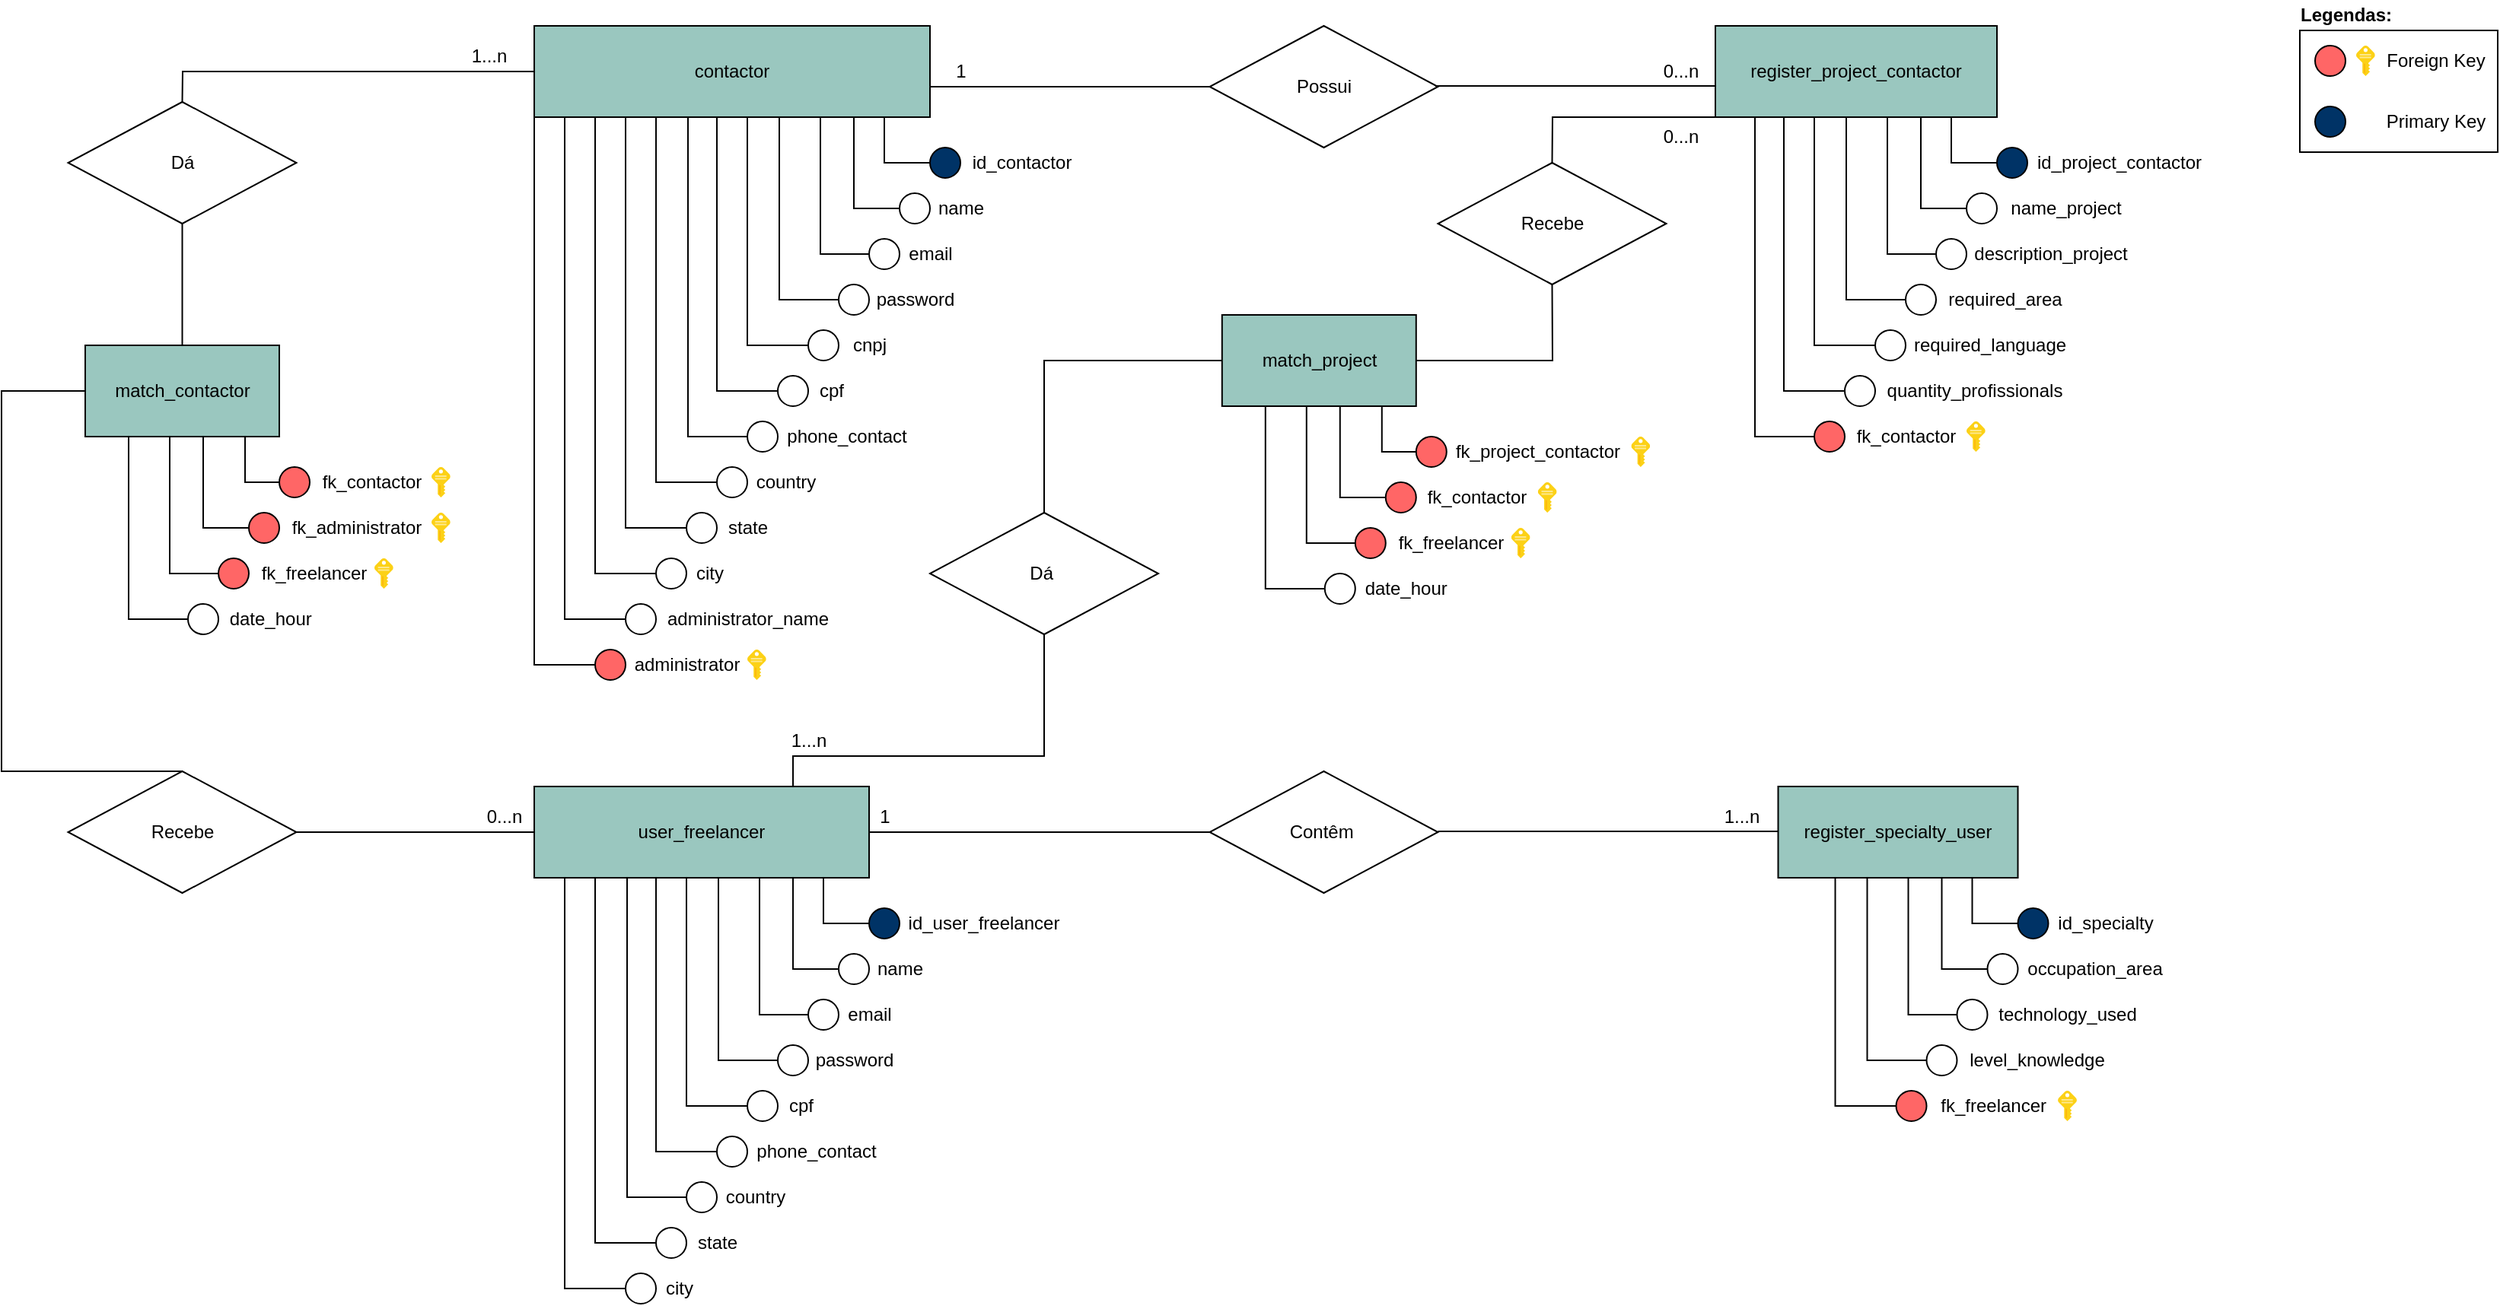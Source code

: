 <mxfile version="17.1.2" type="device"><diagram id="AC9-hGRciJ4Uz1YuvJmy" name="Page-1"><mxGraphModel dx="2249" dy="786" grid="1" gridSize="10" guides="1" tooltips="1" connect="1" arrows="1" fold="1" page="1" pageScale="1" pageWidth="827" pageHeight="1169" math="0" shadow="0"><root><mxCell id="0"/><mxCell id="1" parent="0"/><mxCell id="BqZyvcSAoVXkT7p6j3Tq-6" value="&lt;font style=&quot;vertical-align: inherit&quot;&gt;&lt;font style=&quot;vertical-align: inherit&quot;&gt;contactor&lt;/font&gt;&lt;/font&gt;" style="rounded=0;whiteSpace=wrap;html=1;fillColor=#9AC7BF;" parent="1" vertex="1"><mxGeometry x="-20" y="40" width="260" height="60" as="geometry"/></mxCell><mxCell id="BqZyvcSAoVXkT7p6j3Tq-7" value="" style="ellipse;whiteSpace=wrap;html=1;aspect=fixed;fillColor=#003366;" parent="1" vertex="1"><mxGeometry x="240" y="120" width="20" height="20" as="geometry"/></mxCell><mxCell id="BqZyvcSAoVXkT7p6j3Tq-8" value="" style="endArrow=none;html=1;rounded=0;entryX=0;entryY=0.5;entryDx=0;entryDy=0;" parent="1" target="BqZyvcSAoVXkT7p6j3Tq-7" edge="1"><mxGeometry width="50" height="50" relative="1" as="geometry"><mxPoint x="210" y="100" as="sourcePoint"/><mxPoint x="260" y="280" as="targetPoint"/><Array as="points"><mxPoint x="210" y="130"/></Array></mxGeometry></mxCell><mxCell id="BqZyvcSAoVXkT7p6j3Tq-9" value="" style="ellipse;whiteSpace=wrap;html=1;aspect=fixed;fillColor=#FFFFFF;" parent="1" vertex="1"><mxGeometry x="220" y="150" width="20" height="20" as="geometry"/></mxCell><mxCell id="BqZyvcSAoVXkT7p6j3Tq-10" value="" style="ellipse;whiteSpace=wrap;html=1;aspect=fixed;fillColor=#FFFFFF;" parent="1" vertex="1"><mxGeometry x="160" y="240" width="20" height="20" as="geometry"/></mxCell><mxCell id="BqZyvcSAoVXkT7p6j3Tq-11" value="" style="ellipse;whiteSpace=wrap;html=1;aspect=fixed;fillColor=#FFFFFF;" parent="1" vertex="1"><mxGeometry x="140" y="270" width="20" height="20" as="geometry"/></mxCell><mxCell id="BqZyvcSAoVXkT7p6j3Tq-12" value="" style="ellipse;whiteSpace=wrap;html=1;aspect=fixed;fillColor=#FFFFFF;" parent="1" vertex="1"><mxGeometry x="180" y="210" width="20" height="20" as="geometry"/></mxCell><mxCell id="BqZyvcSAoVXkT7p6j3Tq-13" value="" style="ellipse;whiteSpace=wrap;html=1;aspect=fixed;fillColor=#FFFFFF;" parent="1" vertex="1"><mxGeometry x="200" y="180" width="20" height="20" as="geometry"/></mxCell><mxCell id="BqZyvcSAoVXkT7p6j3Tq-14" value="id_contactor" style="text;html=1;resizable=0;autosize=1;align=center;verticalAlign=middle;points=[];fillColor=none;strokeColor=none;rounded=0;" parent="1" vertex="1"><mxGeometry x="260" y="120" width="80" height="20" as="geometry"/></mxCell><mxCell id="BqZyvcSAoVXkT7p6j3Tq-15" value="name" style="text;html=1;resizable=0;autosize=1;align=center;verticalAlign=middle;points=[];fillColor=none;strokeColor=none;rounded=0;" parent="1" vertex="1"><mxGeometry x="235" y="150" width="50" height="20" as="geometry"/></mxCell><mxCell id="BqZyvcSAoVXkT7p6j3Tq-16" value="email" style="text;html=1;resizable=0;autosize=1;align=center;verticalAlign=middle;points=[];fillColor=none;strokeColor=none;rounded=0;" parent="1" vertex="1"><mxGeometry x="220" y="180" width="40" height="20" as="geometry"/></mxCell><mxCell id="BqZyvcSAoVXkT7p6j3Tq-17" value="password" style="text;html=1;resizable=0;autosize=1;align=center;verticalAlign=middle;points=[];fillColor=none;strokeColor=none;rounded=0;" parent="1" vertex="1"><mxGeometry x="195" y="210" width="70" height="20" as="geometry"/></mxCell><mxCell id="BqZyvcSAoVXkT7p6j3Tq-18" value="cnpj" style="text;html=1;resizable=0;autosize=1;align=center;verticalAlign=middle;points=[];fillColor=none;strokeColor=none;rounded=0;" parent="1" vertex="1"><mxGeometry x="180" y="240" width="40" height="20" as="geometry"/></mxCell><mxCell id="BqZyvcSAoVXkT7p6j3Tq-19" value="cpf" style="text;html=1;resizable=0;autosize=1;align=center;verticalAlign=middle;points=[];fillColor=none;strokeColor=none;rounded=0;" parent="1" vertex="1"><mxGeometry x="160" y="270" width="30" height="20" as="geometry"/></mxCell><mxCell id="BqZyvcSAoVXkT7p6j3Tq-20" value="" style="ellipse;whiteSpace=wrap;html=1;aspect=fixed;fillColor=#FFFFFF;" parent="1" vertex="1"><mxGeometry x="100" y="330" width="20" height="20" as="geometry"/></mxCell><mxCell id="BqZyvcSAoVXkT7p6j3Tq-21" value="" style="ellipse;whiteSpace=wrap;html=1;aspect=fixed;fillColor=#FFFFFF;" parent="1" vertex="1"><mxGeometry x="120" y="300" width="20" height="20" as="geometry"/></mxCell><mxCell id="BqZyvcSAoVXkT7p6j3Tq-22" value="phone_contact" style="text;html=1;resizable=0;autosize=1;align=center;verticalAlign=middle;points=[];fillColor=none;strokeColor=none;rounded=0;" parent="1" vertex="1"><mxGeometry x="140" y="300" width="90" height="20" as="geometry"/></mxCell><mxCell id="BqZyvcSAoVXkT7p6j3Tq-23" value="country" style="text;html=1;resizable=0;autosize=1;align=center;verticalAlign=middle;points=[];fillColor=none;strokeColor=none;rounded=0;" parent="1" vertex="1"><mxGeometry x="120" y="330" width="50" height="20" as="geometry"/></mxCell><mxCell id="BqZyvcSAoVXkT7p6j3Tq-24" value="" style="endArrow=none;html=1;rounded=0;exitX=0;exitY=0.5;exitDx=0;exitDy=0;" parent="1" source="BqZyvcSAoVXkT7p6j3Tq-9" edge="1"><mxGeometry width="50" height="50" relative="1" as="geometry"><mxPoint x="150" y="160" as="sourcePoint"/><mxPoint x="190" y="100" as="targetPoint"/><Array as="points"><mxPoint x="190" y="160"/></Array></mxGeometry></mxCell><mxCell id="BqZyvcSAoVXkT7p6j3Tq-25" value="" style="endArrow=none;html=1;rounded=0;exitX=0;exitY=0.5;exitDx=0;exitDy=0;" parent="1" source="BqZyvcSAoVXkT7p6j3Tq-13" edge="1"><mxGeometry width="50" height="50" relative="1" as="geometry"><mxPoint x="110" y="220" as="sourcePoint"/><mxPoint x="168" y="100" as="targetPoint"/><Array as="points"><mxPoint x="168" y="190"/></Array></mxGeometry></mxCell><mxCell id="BqZyvcSAoVXkT7p6j3Tq-26" value="" style="endArrow=none;html=1;rounded=0;exitX=0;exitY=0.5;exitDx=0;exitDy=0;" parent="1" source="BqZyvcSAoVXkT7p6j3Tq-12" edge="1"><mxGeometry width="50" height="50" relative="1" as="geometry"><mxPoint x="70" y="200" as="sourcePoint"/><mxPoint x="141" y="100" as="targetPoint"/><Array as="points"><mxPoint x="141" y="220"/></Array></mxGeometry></mxCell><mxCell id="BqZyvcSAoVXkT7p6j3Tq-27" value="" style="endArrow=none;html=1;rounded=0;exitX=0;exitY=0.5;exitDx=0;exitDy=0;" parent="1" source="BqZyvcSAoVXkT7p6j3Tq-10" edge="1"><mxGeometry width="50" height="50" relative="1" as="geometry"><mxPoint x="70" y="250" as="sourcePoint"/><mxPoint x="120" y="100" as="targetPoint"/><Array as="points"><mxPoint x="120" y="250"/></Array></mxGeometry></mxCell><mxCell id="BqZyvcSAoVXkT7p6j3Tq-28" value="" style="endArrow=none;html=1;rounded=0;exitX=0;exitY=0.5;exitDx=0;exitDy=0;" parent="1" source="BqZyvcSAoVXkT7p6j3Tq-11" edge="1"><mxGeometry width="50" height="50" relative="1" as="geometry"><mxPoint x="10" y="240" as="sourcePoint"/><mxPoint x="100" y="100" as="targetPoint"/><Array as="points"><mxPoint x="100" y="280"/></Array></mxGeometry></mxCell><mxCell id="BqZyvcSAoVXkT7p6j3Tq-29" value="" style="endArrow=none;html=1;rounded=0;exitX=0;exitY=0.5;exitDx=0;exitDy=0;" parent="1" source="BqZyvcSAoVXkT7p6j3Tq-21" edge="1"><mxGeometry width="50" height="50" relative="1" as="geometry"><mxPoint x="10" y="280" as="sourcePoint"/><mxPoint x="81" y="100" as="targetPoint"/><Array as="points"><mxPoint x="81" y="310"/></Array></mxGeometry></mxCell><mxCell id="BqZyvcSAoVXkT7p6j3Tq-30" value="" style="endArrow=none;html=1;rounded=0;exitX=0;exitY=0.5;exitDx=0;exitDy=0;" parent="1" source="BqZyvcSAoVXkT7p6j3Tq-20" edge="1"><mxGeometry width="50" height="50" relative="1" as="geometry"><mxPoint x="30" y="360" as="sourcePoint"/><mxPoint x="60" y="100" as="targetPoint"/><Array as="points"><mxPoint x="60" y="340"/></Array></mxGeometry></mxCell><mxCell id="BqZyvcSAoVXkT7p6j3Tq-31" value="" style="shape=image;html=1;verticalAlign=top;verticalLabelPosition=bottom;labelBackgroundColor=#ffffff;imageAspect=0;aspect=fixed;image=https://cdn2.iconfinder.com/data/icons/flat-icons-19/128/Light_bulb.png;fillColor=#003366;" parent="1" vertex="1"><mxGeometry x="335" y="120" width="20" height="20" as="geometry"/></mxCell><mxCell id="BqZyvcSAoVXkT7p6j3Tq-33" value="" style="endArrow=none;html=1;rounded=0;exitX=0;exitY=0.5;exitDx=0;exitDy=0;" parent="1" source="BqZyvcSAoVXkT7p6j3Tq-34" edge="1"><mxGeometry width="50" height="50" relative="1" as="geometry"><mxPoint x="70" y="360" as="sourcePoint"/><mxPoint x="40" y="100" as="targetPoint"/><Array as="points"><mxPoint x="40" y="370"/></Array></mxGeometry></mxCell><mxCell id="BqZyvcSAoVXkT7p6j3Tq-34" value="" style="ellipse;whiteSpace=wrap;html=1;aspect=fixed;fillColor=#FFFFFF;" parent="1" vertex="1"><mxGeometry x="80" y="360" width="20" height="20" as="geometry"/></mxCell><mxCell id="BqZyvcSAoVXkT7p6j3Tq-35" value="state" style="text;html=1;resizable=0;autosize=1;align=center;verticalAlign=middle;points=[];fillColor=none;strokeColor=none;rounded=0;" parent="1" vertex="1"><mxGeometry x="100" y="360" width="40" height="20" as="geometry"/></mxCell><mxCell id="BqZyvcSAoVXkT7p6j3Tq-36" value="" style="ellipse;whiteSpace=wrap;html=1;aspect=fixed;fillColor=#FFFFFF;" parent="1" vertex="1"><mxGeometry x="60" y="390" width="20" height="20" as="geometry"/></mxCell><mxCell id="BqZyvcSAoVXkT7p6j3Tq-37" value="" style="endArrow=none;html=1;rounded=0;exitX=0;exitY=0.5;exitDx=0;exitDy=0;" parent="1" source="BqZyvcSAoVXkT7p6j3Tq-36" edge="1"><mxGeometry width="50" height="50" relative="1" as="geometry"><mxPoint x="60" y="370" as="sourcePoint"/><mxPoint x="20" y="100" as="targetPoint"/><Array as="points"><mxPoint x="20" y="400"/></Array></mxGeometry></mxCell><mxCell id="BqZyvcSAoVXkT7p6j3Tq-38" value="city" style="text;html=1;resizable=0;autosize=1;align=center;verticalAlign=middle;points=[];fillColor=none;strokeColor=none;rounded=0;" parent="1" vertex="1"><mxGeometry x="80" y="390" width="30" height="20" as="geometry"/></mxCell><mxCell id="BqZyvcSAoVXkT7p6j3Tq-39" value="user_freelancer" style="rounded=0;whiteSpace=wrap;html=1;fillColor=#9AC7BF;" parent="1" vertex="1"><mxGeometry x="-20" y="540" width="220" height="60" as="geometry"/></mxCell><mxCell id="BqZyvcSAoVXkT7p6j3Tq-40" value="" style="ellipse;whiteSpace=wrap;html=1;aspect=fixed;fillColor=#003366;" parent="1" vertex="1"><mxGeometry x="200" y="620" width="20" height="20" as="geometry"/></mxCell><mxCell id="BqZyvcSAoVXkT7p6j3Tq-41" value="" style="endArrow=none;html=1;rounded=0;entryX=0;entryY=0.5;entryDx=0;entryDy=0;" parent="1" target="BqZyvcSAoVXkT7p6j3Tq-40" edge="1"><mxGeometry width="50" height="50" relative="1" as="geometry"><mxPoint x="170" y="600" as="sourcePoint"/><mxPoint x="220" y="780" as="targetPoint"/><Array as="points"><mxPoint x="170" y="630"/></Array></mxGeometry></mxCell><mxCell id="BqZyvcSAoVXkT7p6j3Tq-42" value="" style="ellipse;whiteSpace=wrap;html=1;aspect=fixed;fillColor=#FFFFFF;" parent="1" vertex="1"><mxGeometry x="180" y="650" width="20" height="20" as="geometry"/></mxCell><mxCell id="BqZyvcSAoVXkT7p6j3Tq-43" value="" style="ellipse;whiteSpace=wrap;html=1;aspect=fixed;fillColor=#FFFFFF;" parent="1" vertex="1"><mxGeometry x="120" y="740" width="20" height="20" as="geometry"/></mxCell><mxCell id="BqZyvcSAoVXkT7p6j3Tq-44" value="" style="ellipse;whiteSpace=wrap;html=1;aspect=fixed;fillColor=#FFFFFF;" parent="1" vertex="1"><mxGeometry x="100" y="770" width="20" height="20" as="geometry"/></mxCell><mxCell id="BqZyvcSAoVXkT7p6j3Tq-45" value="" style="ellipse;whiteSpace=wrap;html=1;aspect=fixed;fillColor=#FFFFFF;" parent="1" vertex="1"><mxGeometry x="140" y="710" width="20" height="20" as="geometry"/></mxCell><mxCell id="BqZyvcSAoVXkT7p6j3Tq-46" value="" style="ellipse;whiteSpace=wrap;html=1;aspect=fixed;fillColor=#FFFFFF;" parent="1" vertex="1"><mxGeometry x="160" y="680" width="20" height="20" as="geometry"/></mxCell><mxCell id="BqZyvcSAoVXkT7p6j3Tq-47" value="id_user_freelancer" style="text;html=1;resizable=0;autosize=1;align=center;verticalAlign=middle;points=[];fillColor=none;strokeColor=none;rounded=0;" parent="1" vertex="1"><mxGeometry x="220" y="620" width="110" height="20" as="geometry"/></mxCell><mxCell id="BqZyvcSAoVXkT7p6j3Tq-48" value="name" style="text;html=1;resizable=0;autosize=1;align=center;verticalAlign=middle;points=[];fillColor=none;strokeColor=none;rounded=0;" parent="1" vertex="1"><mxGeometry x="195" y="650" width="50" height="20" as="geometry"/></mxCell><mxCell id="BqZyvcSAoVXkT7p6j3Tq-49" value="email" style="text;html=1;resizable=0;autosize=1;align=center;verticalAlign=middle;points=[];fillColor=none;strokeColor=none;rounded=0;" parent="1" vertex="1"><mxGeometry x="180" y="680" width="40" height="20" as="geometry"/></mxCell><mxCell id="BqZyvcSAoVXkT7p6j3Tq-50" value="password" style="text;html=1;resizable=0;autosize=1;align=center;verticalAlign=middle;points=[];fillColor=none;strokeColor=none;rounded=0;" parent="1" vertex="1"><mxGeometry x="155" y="710" width="70" height="20" as="geometry"/></mxCell><mxCell id="BqZyvcSAoVXkT7p6j3Tq-51" value="cpf" style="text;html=1;resizable=0;autosize=1;align=center;verticalAlign=middle;points=[];fillColor=none;strokeColor=none;rounded=0;" parent="1" vertex="1"><mxGeometry x="140" y="740" width="30" height="20" as="geometry"/></mxCell><mxCell id="BqZyvcSAoVXkT7p6j3Tq-52" value="phone_contact" style="text;html=1;resizable=0;autosize=1;align=center;verticalAlign=middle;points=[];fillColor=none;strokeColor=none;rounded=0;" parent="1" vertex="1"><mxGeometry x="120" y="770" width="90" height="20" as="geometry"/></mxCell><mxCell id="BqZyvcSAoVXkT7p6j3Tq-53" value="" style="ellipse;whiteSpace=wrap;html=1;aspect=fixed;fillColor=#FFFFFF;" parent="1" vertex="1"><mxGeometry x="60" y="830" width="20" height="20" as="geometry"/></mxCell><mxCell id="BqZyvcSAoVXkT7p6j3Tq-54" value="" style="ellipse;whiteSpace=wrap;html=1;aspect=fixed;fillColor=#FFFFFF;" parent="1" vertex="1"><mxGeometry x="80" y="800" width="20" height="20" as="geometry"/></mxCell><mxCell id="BqZyvcSAoVXkT7p6j3Tq-56" value="country" style="text;html=1;resizable=0;autosize=1;align=center;verticalAlign=middle;points=[];fillColor=none;strokeColor=none;rounded=0;" parent="1" vertex="1"><mxGeometry x="100" y="800" width="50" height="20" as="geometry"/></mxCell><mxCell id="BqZyvcSAoVXkT7p6j3Tq-57" value="" style="endArrow=none;html=1;rounded=0;exitX=0;exitY=0.5;exitDx=0;exitDy=0;" parent="1" source="BqZyvcSAoVXkT7p6j3Tq-42" edge="1"><mxGeometry width="50" height="50" relative="1" as="geometry"><mxPoint x="110" y="660" as="sourcePoint"/><mxPoint x="150" y="600" as="targetPoint"/><Array as="points"><mxPoint x="150" y="660"/></Array></mxGeometry></mxCell><mxCell id="BqZyvcSAoVXkT7p6j3Tq-58" value="" style="endArrow=none;html=1;rounded=0;exitX=0;exitY=0.5;exitDx=0;exitDy=0;" parent="1" source="BqZyvcSAoVXkT7p6j3Tq-46" edge="1"><mxGeometry width="50" height="50" relative="1" as="geometry"><mxPoint x="70" y="720" as="sourcePoint"/><mxPoint x="128" y="600" as="targetPoint"/><Array as="points"><mxPoint x="128" y="690"/></Array></mxGeometry></mxCell><mxCell id="BqZyvcSAoVXkT7p6j3Tq-59" value="" style="endArrow=none;html=1;rounded=0;exitX=0;exitY=0.5;exitDx=0;exitDy=0;" parent="1" source="BqZyvcSAoVXkT7p6j3Tq-45" edge="1"><mxGeometry width="50" height="50" relative="1" as="geometry"><mxPoint x="30" y="700" as="sourcePoint"/><mxPoint x="101" y="600" as="targetPoint"/><Array as="points"><mxPoint x="101" y="720"/></Array></mxGeometry></mxCell><mxCell id="BqZyvcSAoVXkT7p6j3Tq-60" value="" style="endArrow=none;html=1;rounded=0;exitX=0;exitY=0.5;exitDx=0;exitDy=0;" parent="1" source="BqZyvcSAoVXkT7p6j3Tq-43" edge="1"><mxGeometry width="50" height="50" relative="1" as="geometry"><mxPoint x="30" y="750" as="sourcePoint"/><mxPoint x="80" y="600" as="targetPoint"/><Array as="points"><mxPoint x="80" y="750"/></Array></mxGeometry></mxCell><mxCell id="BqZyvcSAoVXkT7p6j3Tq-61" value="" style="endArrow=none;html=1;rounded=0;exitX=0;exitY=0.5;exitDx=0;exitDy=0;" parent="1" source="BqZyvcSAoVXkT7p6j3Tq-44" edge="1"><mxGeometry width="50" height="50" relative="1" as="geometry"><mxPoint x="-30" y="740" as="sourcePoint"/><mxPoint x="60" y="600" as="targetPoint"/><Array as="points"><mxPoint x="60" y="780"/></Array></mxGeometry></mxCell><mxCell id="BqZyvcSAoVXkT7p6j3Tq-62" value="" style="endArrow=none;html=1;rounded=0;exitX=0;exitY=0.5;exitDx=0;exitDy=0;" parent="1" source="BqZyvcSAoVXkT7p6j3Tq-54" edge="1"><mxGeometry width="50" height="50" relative="1" as="geometry"><mxPoint x="-30" y="780" as="sourcePoint"/><mxPoint x="41" y="600" as="targetPoint"/><Array as="points"><mxPoint x="41" y="810"/></Array></mxGeometry></mxCell><mxCell id="BqZyvcSAoVXkT7p6j3Tq-63" value="" style="endArrow=none;html=1;rounded=0;exitX=0;exitY=0.5;exitDx=0;exitDy=0;" parent="1" source="BqZyvcSAoVXkT7p6j3Tq-53" edge="1"><mxGeometry width="50" height="50" relative="1" as="geometry"><mxPoint x="-10" y="860" as="sourcePoint"/><mxPoint x="20" y="600" as="targetPoint"/><Array as="points"><mxPoint x="20" y="840"/></Array></mxGeometry></mxCell><mxCell id="BqZyvcSAoVXkT7p6j3Tq-64" value="" style="shape=image;html=1;verticalAlign=top;verticalLabelPosition=bottom;labelBackgroundColor=#ffffff;imageAspect=0;aspect=fixed;image=https://cdn2.iconfinder.com/data/icons/flat-icons-19/128/Light_bulb.png;fillColor=#003366;" parent="1" vertex="1"><mxGeometry x="330" y="620" width="20" height="20" as="geometry"/></mxCell><mxCell id="BqZyvcSAoVXkT7p6j3Tq-65" value="" style="endArrow=none;html=1;rounded=0;exitX=0;exitY=0.5;exitDx=0;exitDy=0;" parent="1" source="BqZyvcSAoVXkT7p6j3Tq-66" edge="1"><mxGeometry width="50" height="50" relative="1" as="geometry"><mxPoint x="30" y="860" as="sourcePoint"/><mxPoint y="600" as="targetPoint"/><Array as="points"><mxPoint y="870"/></Array></mxGeometry></mxCell><mxCell id="BqZyvcSAoVXkT7p6j3Tq-66" value="" style="ellipse;whiteSpace=wrap;html=1;aspect=fixed;fillColor=#FFFFFF;" parent="1" vertex="1"><mxGeometry x="40" y="860" width="20" height="20" as="geometry"/></mxCell><mxCell id="BqZyvcSAoVXkT7p6j3Tq-67" value="state" style="text;html=1;resizable=0;autosize=1;align=center;verticalAlign=middle;points=[];fillColor=none;strokeColor=none;rounded=0;" parent="1" vertex="1"><mxGeometry x="80" y="830" width="40" height="20" as="geometry"/></mxCell><mxCell id="BqZyvcSAoVXkT7p6j3Tq-70" value="city" style="text;html=1;resizable=0;autosize=1;align=center;verticalAlign=middle;points=[];fillColor=none;strokeColor=none;rounded=0;" parent="1" vertex="1"><mxGeometry x="60" y="860" width="30" height="20" as="geometry"/></mxCell><mxCell id="BqZyvcSAoVXkT7p6j3Tq-72" value="register_project_contactor" style="rounded=0;whiteSpace=wrap;html=1;fillColor=#9AC7BF;" parent="1" vertex="1"><mxGeometry x="756" y="40" width="185" height="60" as="geometry"/></mxCell><mxCell id="BqZyvcSAoVXkT7p6j3Tq-73" value="" style="ellipse;whiteSpace=wrap;html=1;aspect=fixed;fillColor=#003366;" parent="1" vertex="1"><mxGeometry x="941" y="120" width="20" height="20" as="geometry"/></mxCell><mxCell id="BqZyvcSAoVXkT7p6j3Tq-74" value="" style="endArrow=none;html=1;rounded=0;entryX=0;entryY=0.5;entryDx=0;entryDy=0;" parent="1" target="BqZyvcSAoVXkT7p6j3Tq-73" edge="1"><mxGeometry width="50" height="50" relative="1" as="geometry"><mxPoint x="911" y="100" as="sourcePoint"/><mxPoint x="961" y="280" as="targetPoint"/><Array as="points"><mxPoint x="911" y="130"/></Array></mxGeometry></mxCell><mxCell id="BqZyvcSAoVXkT7p6j3Tq-75" value="" style="ellipse;whiteSpace=wrap;html=1;aspect=fixed;fillColor=#FFFFFF;" parent="1" vertex="1"><mxGeometry x="921" y="150" width="20" height="20" as="geometry"/></mxCell><mxCell id="BqZyvcSAoVXkT7p6j3Tq-76" value="" style="ellipse;whiteSpace=wrap;html=1;aspect=fixed;fillColor=#FFFFFF;" parent="1" vertex="1"><mxGeometry x="861" y="240" width="20" height="20" as="geometry"/></mxCell><mxCell id="BqZyvcSAoVXkT7p6j3Tq-77" value="" style="ellipse;whiteSpace=wrap;html=1;aspect=fixed;fillColor=#FFFFFF;" parent="1" vertex="1"><mxGeometry x="841" y="270" width="20" height="20" as="geometry"/></mxCell><mxCell id="BqZyvcSAoVXkT7p6j3Tq-78" value="" style="ellipse;whiteSpace=wrap;html=1;aspect=fixed;fillColor=#FFFFFF;" parent="1" vertex="1"><mxGeometry x="881" y="210" width="20" height="20" as="geometry"/></mxCell><mxCell id="BqZyvcSAoVXkT7p6j3Tq-79" value="" style="ellipse;whiteSpace=wrap;html=1;aspect=fixed;fillColor=#FFFFFF;" parent="1" vertex="1"><mxGeometry x="901" y="180" width="20" height="20" as="geometry"/></mxCell><mxCell id="BqZyvcSAoVXkT7p6j3Tq-80" value="id_project_contactor" style="text;html=1;resizable=0;autosize=1;align=center;verticalAlign=middle;points=[];fillColor=none;strokeColor=none;rounded=0;" parent="1" vertex="1"><mxGeometry x="961" y="120" width="120" height="20" as="geometry"/></mxCell><mxCell id="BqZyvcSAoVXkT7p6j3Tq-81" value="name_project" style="text;html=1;resizable=0;autosize=1;align=center;verticalAlign=middle;points=[];fillColor=none;strokeColor=none;rounded=0;" parent="1" vertex="1"><mxGeometry x="941" y="150" width="90" height="20" as="geometry"/></mxCell><mxCell id="BqZyvcSAoVXkT7p6j3Tq-82" value="description_project" style="text;html=1;resizable=0;autosize=1;align=center;verticalAlign=middle;points=[];fillColor=none;strokeColor=none;rounded=0;" parent="1" vertex="1"><mxGeometry x="916" y="180" width="120" height="20" as="geometry"/></mxCell><mxCell id="BqZyvcSAoVXkT7p6j3Tq-83" value="required_area" style="text;html=1;resizable=0;autosize=1;align=center;verticalAlign=middle;points=[];fillColor=none;strokeColor=none;rounded=0;" parent="1" vertex="1"><mxGeometry x="901" y="210" width="90" height="20" as="geometry"/></mxCell><mxCell id="BqZyvcSAoVXkT7p6j3Tq-84" value="required_language" style="text;html=1;resizable=0;autosize=1;align=center;verticalAlign=middle;points=[];fillColor=none;strokeColor=none;rounded=0;" parent="1" vertex="1"><mxGeometry x="876" y="240" width="120" height="20" as="geometry"/></mxCell><mxCell id="BqZyvcSAoVXkT7p6j3Tq-85" value="quantity_profissionals" style="text;html=1;resizable=0;autosize=1;align=center;verticalAlign=middle;points=[];fillColor=none;strokeColor=none;rounded=0;" parent="1" vertex="1"><mxGeometry x="861" y="270" width="130" height="20" as="geometry"/></mxCell><mxCell id="BqZyvcSAoVXkT7p6j3Tq-87" value="" style="ellipse;whiteSpace=wrap;html=1;aspect=fixed;fillColor=#FF6666;" parent="1" vertex="1"><mxGeometry x="821" y="300" width="20" height="20" as="geometry"/></mxCell><mxCell id="BqZyvcSAoVXkT7p6j3Tq-88" value="fk_contactor" style="text;html=1;resizable=0;autosize=1;align=center;verticalAlign=middle;points=[];fillColor=none;strokeColor=none;rounded=0;" parent="1" vertex="1"><mxGeometry x="841" y="300" width="80" height="20" as="geometry"/></mxCell><mxCell id="BqZyvcSAoVXkT7p6j3Tq-89" value="" style="endArrow=none;html=1;rounded=0;exitX=0;exitY=0.5;exitDx=0;exitDy=0;" parent="1" source="BqZyvcSAoVXkT7p6j3Tq-75" edge="1"><mxGeometry width="50" height="50" relative="1" as="geometry"><mxPoint x="851" y="160" as="sourcePoint"/><mxPoint x="891" y="100" as="targetPoint"/><Array as="points"><mxPoint x="891" y="160"/></Array></mxGeometry></mxCell><mxCell id="BqZyvcSAoVXkT7p6j3Tq-90" value="" style="endArrow=none;html=1;rounded=0;exitX=0;exitY=0.5;exitDx=0;exitDy=0;" parent="1" source="BqZyvcSAoVXkT7p6j3Tq-79" edge="1"><mxGeometry width="50" height="50" relative="1" as="geometry"><mxPoint x="811" y="220" as="sourcePoint"/><mxPoint x="869" y="100" as="targetPoint"/><Array as="points"><mxPoint x="869" y="190"/></Array></mxGeometry></mxCell><mxCell id="BqZyvcSAoVXkT7p6j3Tq-91" value="" style="endArrow=none;html=1;rounded=0;exitX=0;exitY=0.5;exitDx=0;exitDy=0;" parent="1" source="BqZyvcSAoVXkT7p6j3Tq-78" edge="1"><mxGeometry width="50" height="50" relative="1" as="geometry"><mxPoint x="771" y="200" as="sourcePoint"/><mxPoint x="842" y="100" as="targetPoint"/><Array as="points"><mxPoint x="842" y="220"/></Array></mxGeometry></mxCell><mxCell id="BqZyvcSAoVXkT7p6j3Tq-92" value="" style="endArrow=none;html=1;rounded=0;exitX=0;exitY=0.5;exitDx=0;exitDy=0;" parent="1" source="BqZyvcSAoVXkT7p6j3Tq-76" edge="1"><mxGeometry width="50" height="50" relative="1" as="geometry"><mxPoint x="771" y="250" as="sourcePoint"/><mxPoint x="821" y="100" as="targetPoint"/><Array as="points"><mxPoint x="821" y="250"/></Array></mxGeometry></mxCell><mxCell id="BqZyvcSAoVXkT7p6j3Tq-93" value="" style="endArrow=none;html=1;rounded=0;exitX=0;exitY=0.5;exitDx=0;exitDy=0;" parent="1" source="BqZyvcSAoVXkT7p6j3Tq-77" edge="1"><mxGeometry width="50" height="50" relative="1" as="geometry"><mxPoint x="711" y="240" as="sourcePoint"/><mxPoint x="801" y="100" as="targetPoint"/><Array as="points"><mxPoint x="801" y="280"/></Array></mxGeometry></mxCell><mxCell id="BqZyvcSAoVXkT7p6j3Tq-94" value="" style="endArrow=none;html=1;rounded=0;exitX=0;exitY=0.5;exitDx=0;exitDy=0;" parent="1" source="BqZyvcSAoVXkT7p6j3Tq-87" edge="1"><mxGeometry width="50" height="50" relative="1" as="geometry"><mxPoint x="711" y="280" as="sourcePoint"/><mxPoint x="782" y="100" as="targetPoint"/><Array as="points"><mxPoint x="782" y="310"/></Array></mxGeometry></mxCell><mxCell id="BqZyvcSAoVXkT7p6j3Tq-100" value="" style="endArrow=none;html=1;rounded=0;exitX=0;exitY=0.5;exitDx=0;exitDy=0;" parent="1" source="BqZyvcSAoVXkT7p6j3Tq-101" edge="1"><mxGeometry width="50" height="50" relative="1" as="geometry"><mxPoint x="40" y="400" as="sourcePoint"/><mxPoint y="100" as="targetPoint"/><Array as="points"><mxPoint y="430"/></Array></mxGeometry></mxCell><mxCell id="BqZyvcSAoVXkT7p6j3Tq-101" value="" style="ellipse;whiteSpace=wrap;html=1;aspect=fixed;fillColor=#FFFFFF;" parent="1" vertex="1"><mxGeometry x="40" y="420" width="20" height="20" as="geometry"/></mxCell><mxCell id="BqZyvcSAoVXkT7p6j3Tq-102" value="administrator_name" style="text;html=1;resizable=0;autosize=1;align=center;verticalAlign=middle;points=[];fillColor=none;strokeColor=none;rounded=0;" parent="1" vertex="1"><mxGeometry x="60" y="420" width="120" height="20" as="geometry"/></mxCell><mxCell id="BqZyvcSAoVXkT7p6j3Tq-103" value="" style="endArrow=none;html=1;rounded=0;exitX=0;exitY=0.5;exitDx=0;exitDy=0;" parent="1" source="BqZyvcSAoVXkT7p6j3Tq-104" edge="1"><mxGeometry width="50" height="50" relative="1" as="geometry"><mxPoint y="450" as="sourcePoint"/><mxPoint x="-20" y="100" as="targetPoint"/><Array as="points"><mxPoint x="-20" y="460"/></Array></mxGeometry></mxCell><mxCell id="BqZyvcSAoVXkT7p6j3Tq-104" value="" style="ellipse;whiteSpace=wrap;html=1;aspect=fixed;fillColor=#FF6666;" parent="1" vertex="1"><mxGeometry x="20" y="450" width="20" height="20" as="geometry"/></mxCell><mxCell id="BqZyvcSAoVXkT7p6j3Tq-106" value="administrator" style="text;html=1;resizable=0;autosize=1;align=center;verticalAlign=middle;points=[];fillColor=none;strokeColor=none;rounded=0;" parent="1" vertex="1"><mxGeometry x="40" y="450" width="80" height="20" as="geometry"/></mxCell><mxCell id="BqZyvcSAoVXkT7p6j3Tq-107" value="" style="sketch=0;aspect=fixed;html=1;points=[];align=center;image;fontSize=12;image=img/lib/mscae/Key.svg;fillColor=#FF6666;" parent="1" vertex="1"><mxGeometry x="120" y="450" width="12.4" height="20" as="geometry"/></mxCell><mxCell id="BqZyvcSAoVXkT7p6j3Tq-108" value="" style="sketch=0;aspect=fixed;html=1;points=[];align=center;image;fontSize=12;image=img/lib/mscae/Key.svg;fillColor=#FF6666;" parent="1" vertex="1"><mxGeometry x="921" y="300" width="12.4" height="20" as="geometry"/></mxCell><mxCell id="BqZyvcSAoVXkT7p6j3Tq-109" value="register_specialty_user" style="rounded=0;whiteSpace=wrap;html=1;fillColor=#9AC7BF;" parent="1" vertex="1"><mxGeometry x="797.25" y="540" width="157.5" height="60" as="geometry"/></mxCell><mxCell id="BqZyvcSAoVXkT7p6j3Tq-110" value="" style="ellipse;whiteSpace=wrap;html=1;aspect=fixed;fillColor=#003366;" parent="1" vertex="1"><mxGeometry x="954.75" y="620" width="20" height="20" as="geometry"/></mxCell><mxCell id="BqZyvcSAoVXkT7p6j3Tq-111" value="" style="endArrow=none;html=1;rounded=0;entryX=0;entryY=0.5;entryDx=0;entryDy=0;" parent="1" target="BqZyvcSAoVXkT7p6j3Tq-110" edge="1"><mxGeometry width="50" height="50" relative="1" as="geometry"><mxPoint x="924.75" y="600" as="sourcePoint"/><mxPoint x="974.75" y="780" as="targetPoint"/><Array as="points"><mxPoint x="924.75" y="630"/></Array></mxGeometry></mxCell><mxCell id="BqZyvcSAoVXkT7p6j3Tq-112" value="" style="ellipse;whiteSpace=wrap;html=1;aspect=fixed;fillColor=#FFFFFF;" parent="1" vertex="1"><mxGeometry x="934.75" y="650" width="20" height="20" as="geometry"/></mxCell><mxCell id="BqZyvcSAoVXkT7p6j3Tq-113" value="" style="ellipse;whiteSpace=wrap;html=1;aspect=fixed;fillColor=#FF6666;" parent="1" vertex="1"><mxGeometry x="874.75" y="740" width="20" height="20" as="geometry"/></mxCell><mxCell id="BqZyvcSAoVXkT7p6j3Tq-115" value="" style="ellipse;whiteSpace=wrap;html=1;aspect=fixed;fillColor=#FFFFFF;" parent="1" vertex="1"><mxGeometry x="894.75" y="710" width="20" height="20" as="geometry"/></mxCell><mxCell id="BqZyvcSAoVXkT7p6j3Tq-116" value="" style="ellipse;whiteSpace=wrap;html=1;aspect=fixed;fillColor=#FFFFFF;" parent="1" vertex="1"><mxGeometry x="914.75" y="680" width="20" height="20" as="geometry"/></mxCell><mxCell id="BqZyvcSAoVXkT7p6j3Tq-117" value="id_specialty" style="text;html=1;resizable=0;autosize=1;align=center;verticalAlign=middle;points=[];fillColor=none;strokeColor=none;rounded=0;" parent="1" vertex="1"><mxGeometry x="972.25" y="620" width="80" height="20" as="geometry"/></mxCell><mxCell id="BqZyvcSAoVXkT7p6j3Tq-118" value="occupation_area" style="text;html=1;resizable=0;autosize=1;align=center;verticalAlign=middle;points=[];fillColor=none;strokeColor=none;rounded=0;" parent="1" vertex="1"><mxGeometry x="954.75" y="650" width="100" height="20" as="geometry"/></mxCell><mxCell id="BqZyvcSAoVXkT7p6j3Tq-119" value="technology_used" style="text;html=1;resizable=0;autosize=1;align=center;verticalAlign=middle;points=[];fillColor=none;strokeColor=none;rounded=0;" parent="1" vertex="1"><mxGeometry x="932.25" y="680" width="110" height="20" as="geometry"/></mxCell><mxCell id="BqZyvcSAoVXkT7p6j3Tq-120" value="level_knowledge" style="text;html=1;resizable=0;autosize=1;align=center;verticalAlign=middle;points=[];fillColor=none;strokeColor=none;rounded=0;" parent="1" vertex="1"><mxGeometry x="917.25" y="710" width="100" height="20" as="geometry"/></mxCell><mxCell id="BqZyvcSAoVXkT7p6j3Tq-121" value="fk_freelancer&amp;nbsp;" style="text;html=1;resizable=0;autosize=1;align=center;verticalAlign=middle;points=[];fillColor=none;strokeColor=none;rounded=0;" parent="1" vertex="1"><mxGeometry x="894.75" y="740" width="90" height="20" as="geometry"/></mxCell><mxCell id="BqZyvcSAoVXkT7p6j3Tq-125" value="" style="endArrow=none;html=1;rounded=0;exitX=0;exitY=0.5;exitDx=0;exitDy=0;" parent="1" source="BqZyvcSAoVXkT7p6j3Tq-112" edge="1"><mxGeometry width="50" height="50" relative="1" as="geometry"><mxPoint x="864.75" y="660" as="sourcePoint"/><mxPoint x="904.75" y="600" as="targetPoint"/><Array as="points"><mxPoint x="904.75" y="660"/></Array></mxGeometry></mxCell><mxCell id="BqZyvcSAoVXkT7p6j3Tq-126" value="" style="endArrow=none;html=1;rounded=0;exitX=0;exitY=0.5;exitDx=0;exitDy=0;" parent="1" source="BqZyvcSAoVXkT7p6j3Tq-116" edge="1"><mxGeometry width="50" height="50" relative="1" as="geometry"><mxPoint x="824.75" y="720" as="sourcePoint"/><mxPoint x="882.75" y="600" as="targetPoint"/><Array as="points"><mxPoint x="882.75" y="690"/></Array></mxGeometry></mxCell><mxCell id="BqZyvcSAoVXkT7p6j3Tq-127" value="" style="endArrow=none;html=1;rounded=0;exitX=0;exitY=0.5;exitDx=0;exitDy=0;" parent="1" source="BqZyvcSAoVXkT7p6j3Tq-115" edge="1"><mxGeometry width="50" height="50" relative="1" as="geometry"><mxPoint x="784.75" y="700" as="sourcePoint"/><mxPoint x="855.75" y="600" as="targetPoint"/><Array as="points"><mxPoint x="855.75" y="720"/></Array></mxGeometry></mxCell><mxCell id="BqZyvcSAoVXkT7p6j3Tq-128" value="" style="endArrow=none;html=1;rounded=0;exitX=0;exitY=0.5;exitDx=0;exitDy=0;" parent="1" source="BqZyvcSAoVXkT7p6j3Tq-113" edge="1"><mxGeometry width="50" height="50" relative="1" as="geometry"><mxPoint x="784.75" y="750" as="sourcePoint"/><mxPoint x="834.75" y="600" as="targetPoint"/><Array as="points"><mxPoint x="834.75" y="750"/></Array></mxGeometry></mxCell><mxCell id="BqZyvcSAoVXkT7p6j3Tq-132" value="" style="sketch=0;aspect=fixed;html=1;points=[];align=center;image;fontSize=12;image=img/lib/mscae/Key.svg;fillColor=#FF6666;" parent="1" vertex="1"><mxGeometry x="981.05" y="740" width="12.4" height="20" as="geometry"/></mxCell><mxCell id="BqZyvcSAoVXkT7p6j3Tq-133" value="&lt;span style=&quot;font-weight: normal&quot;&gt;match_project&lt;/span&gt;" style="rounded=0;whiteSpace=wrap;html=1;fillColor=#9AC7BF;fontStyle=1" parent="1" vertex="1"><mxGeometry x="431.9" y="230" width="127.5" height="60" as="geometry"/></mxCell><mxCell id="BqZyvcSAoVXkT7p6j3Tq-134" value="" style="ellipse;whiteSpace=wrap;html=1;aspect=fixed;fillColor=#FF6666;fontStyle=1" parent="1" vertex="1"><mxGeometry x="559.4" y="310" width="20" height="20" as="geometry"/></mxCell><mxCell id="BqZyvcSAoVXkT7p6j3Tq-136" value="" style="ellipse;whiteSpace=wrap;html=1;aspect=fixed;fillColor=#FF6666;fontStyle=1" parent="1" vertex="1"><mxGeometry x="539.4" y="340" width="20" height="20" as="geometry"/></mxCell><mxCell id="BqZyvcSAoVXkT7p6j3Tq-138" value="" style="ellipse;whiteSpace=wrap;html=1;aspect=fixed;fillColor=#FFFFFF;fontStyle=1" parent="1" vertex="1"><mxGeometry x="499.4" y="400" width="20" height="20" as="geometry"/></mxCell><mxCell id="BqZyvcSAoVXkT7p6j3Tq-139" value="" style="ellipse;whiteSpace=wrap;html=1;aspect=fixed;fillColor=#FF6666;fontStyle=1" parent="1" vertex="1"><mxGeometry x="519.4" y="370" width="20" height="20" as="geometry"/></mxCell><mxCell id="BqZyvcSAoVXkT7p6j3Tq-140" value="&lt;span style=&quot;font-weight: normal&quot;&gt;fk_project_contactor&lt;/span&gt;" style="text;html=1;resizable=0;autosize=1;align=center;verticalAlign=middle;points=[];fillColor=none;strokeColor=none;rounded=0;fontStyle=1" parent="1" vertex="1"><mxGeometry x="579.4" y="310" width="120" height="20" as="geometry"/></mxCell><mxCell id="BqZyvcSAoVXkT7p6j3Tq-141" value="&lt;span style=&quot;font-weight: normal&quot;&gt;fk_contactor&lt;/span&gt;" style="text;html=1;resizable=0;autosize=1;align=center;verticalAlign=middle;points=[];fillColor=none;strokeColor=none;rounded=0;fontStyle=1" parent="1" vertex="1"><mxGeometry x="559.4" y="340" width="80" height="20" as="geometry"/></mxCell><mxCell id="BqZyvcSAoVXkT7p6j3Tq-142" value="&lt;span style=&quot;font-weight: normal&quot;&gt;fk_freelancer&lt;/span&gt;" style="text;html=1;resizable=0;autosize=1;align=center;verticalAlign=middle;points=[];fillColor=none;strokeColor=none;rounded=0;fontStyle=1" parent="1" vertex="1"><mxGeometry x="541.9" y="370" width="80" height="20" as="geometry"/></mxCell><mxCell id="BqZyvcSAoVXkT7p6j3Tq-143" value="&lt;span style=&quot;font-weight: normal&quot;&gt;date_hour&amp;nbsp;&lt;/span&gt;" style="text;html=1;resizable=0;autosize=1;align=center;verticalAlign=middle;points=[];fillColor=none;strokeColor=none;rounded=0;fontStyle=1" parent="1" vertex="1"><mxGeometry x="519.4" y="400" width="70" height="20" as="geometry"/></mxCell><mxCell id="BqZyvcSAoVXkT7p6j3Tq-145" value="" style="endArrow=none;html=1;rounded=0;exitX=0;exitY=0.5;exitDx=0;exitDy=0;fontStyle=1" parent="1" source="BqZyvcSAoVXkT7p6j3Tq-136" edge="1"><mxGeometry width="50" height="50" relative="1" as="geometry"><mxPoint x="469.4" y="350" as="sourcePoint"/><mxPoint x="509.4" y="290" as="targetPoint"/><Array as="points"><mxPoint x="509.4" y="350"/></Array></mxGeometry></mxCell><mxCell id="BqZyvcSAoVXkT7p6j3Tq-146" value="" style="endArrow=none;html=1;rounded=0;exitX=0;exitY=0.5;exitDx=0;exitDy=0;fontStyle=1" parent="1" source="BqZyvcSAoVXkT7p6j3Tq-139" edge="1"><mxGeometry width="50" height="50" relative="1" as="geometry"><mxPoint x="429.4" y="410" as="sourcePoint"/><mxPoint x="487.4" y="290" as="targetPoint"/><Array as="points"><mxPoint x="487.4" y="380"/></Array></mxGeometry></mxCell><mxCell id="BqZyvcSAoVXkT7p6j3Tq-147" value="" style="endArrow=none;html=1;rounded=0;exitX=0;exitY=0.5;exitDx=0;exitDy=0;fontStyle=1" parent="1" source="BqZyvcSAoVXkT7p6j3Tq-138" edge="1"><mxGeometry width="50" height="50" relative="1" as="geometry"><mxPoint x="389.4" y="390" as="sourcePoint"/><mxPoint x="460.4" y="290" as="targetPoint"/><Array as="points"><mxPoint x="460.4" y="410"/></Array></mxGeometry></mxCell><mxCell id="BqZyvcSAoVXkT7p6j3Tq-149" value="" style="sketch=0;aspect=fixed;html=1;points=[];align=center;image;fontSize=12;image=img/lib/mscae/Key.svg;fillColor=#FF6666;fontStyle=1" parent="1" vertex="1"><mxGeometry x="621.9" y="370" width="12.4" height="20" as="geometry"/></mxCell><mxCell id="BqZyvcSAoVXkT7p6j3Tq-150" value="" style="sketch=0;aspect=fixed;html=1;points=[];align=center;image;fontSize=12;image=img/lib/mscae/Key.svg;fillColor=#FF6666;fontStyle=1" parent="1" vertex="1"><mxGeometry x="639.4" y="340" width="12.4" height="20" as="geometry"/></mxCell><mxCell id="BqZyvcSAoVXkT7p6j3Tq-151" value="" style="sketch=0;aspect=fixed;html=1;points=[];align=center;image;fontSize=12;image=img/lib/mscae/Key.svg;fillColor=#FF6666;fontStyle=1" parent="1" vertex="1"><mxGeometry x="700.7" y="310" width="12.4" height="20" as="geometry"/></mxCell><mxCell id="BqZyvcSAoVXkT7p6j3Tq-169" value="Possui" style="rhombus;whiteSpace=wrap;html=1;fillColor=#FFFFFF;" parent="1" vertex="1"><mxGeometry x="423.75" y="40" width="150" height="80" as="geometry"/></mxCell><mxCell id="BqZyvcSAoVXkT7p6j3Tq-170" value="" style="endArrow=none;html=1;rounded=0;entryX=0;entryY=0.5;entryDx=0;entryDy=0;" parent="1" target="BqZyvcSAoVXkT7p6j3Tq-169" edge="1"><mxGeometry width="50" height="50" relative="1" as="geometry"><mxPoint x="240" y="80" as="sourcePoint"/><mxPoint x="340" y="30" as="targetPoint"/></mxGeometry></mxCell><mxCell id="BqZyvcSAoVXkT7p6j3Tq-171" value="" style="endArrow=none;html=1;rounded=0;entryX=0;entryY=0.5;entryDx=0;entryDy=0;" parent="1" edge="1"><mxGeometry width="50" height="50" relative="1" as="geometry"><mxPoint x="571.87" y="79.5" as="sourcePoint"/><mxPoint x="755.62" y="79.5" as="targetPoint"/></mxGeometry></mxCell><mxCell id="BqZyvcSAoVXkT7p6j3Tq-172" value="" style="shape=image;html=1;verticalAlign=top;verticalLabelPosition=bottom;labelBackgroundColor=#ffffff;imageAspect=0;aspect=fixed;image=https://cdn2.iconfinder.com/data/icons/flat-icons-19/128/Light_bulb.png;fillColor=#003366;" parent="1" vertex="1"><mxGeometry x="1081" y="120" width="20" height="20" as="geometry"/></mxCell><mxCell id="BqZyvcSAoVXkT7p6j3Tq-173" value="1" style="text;html=1;resizable=0;autosize=1;align=center;verticalAlign=middle;points=[];fillColor=none;strokeColor=none;rounded=0;" parent="1" vertex="1"><mxGeometry x="250" y="60" width="20" height="20" as="geometry"/></mxCell><mxCell id="BqZyvcSAoVXkT7p6j3Tq-174" value="0...n" style="text;html=1;resizable=0;autosize=1;align=center;verticalAlign=middle;points=[];fillColor=none;strokeColor=none;rounded=0;" parent="1" vertex="1"><mxGeometry x="713.1" y="60" width="40" height="20" as="geometry"/></mxCell><mxCell id="BqZyvcSAoVXkT7p6j3Tq-179" value="Contêm&amp;nbsp;" style="rhombus;whiteSpace=wrap;html=1;fillColor=#FFFFFF;" parent="1" vertex="1"><mxGeometry x="423.75" y="530" width="150" height="80" as="geometry"/></mxCell><mxCell id="BqZyvcSAoVXkT7p6j3Tq-180" value="" style="endArrow=none;html=1;rounded=0;exitX=1;exitY=0.5;exitDx=0;exitDy=0;entryX=0;entryY=0.5;entryDx=0;entryDy=0;" parent="1" source="BqZyvcSAoVXkT7p6j3Tq-39" target="BqZyvcSAoVXkT7p6j3Tq-179" edge="1"><mxGeometry width="50" height="50" relative="1" as="geometry"><mxPoint x="350" y="500" as="sourcePoint"/><mxPoint x="400" y="450" as="targetPoint"/></mxGeometry></mxCell><mxCell id="BqZyvcSAoVXkT7p6j3Tq-182" value="" style="endArrow=none;html=1;rounded=0;exitX=1;exitY=0.5;exitDx=0;exitDy=0;entryX=0;entryY=0.5;entryDx=0;entryDy=0;" parent="1" edge="1"><mxGeometry width="50" height="50" relative="1" as="geometry"><mxPoint x="573.75" y="569.5" as="sourcePoint"/><mxPoint x="797.5" y="569.5" as="targetPoint"/></mxGeometry></mxCell><mxCell id="BqZyvcSAoVXkT7p6j3Tq-183" value="1" style="text;html=1;resizable=0;autosize=1;align=center;verticalAlign=middle;points=[];fillColor=none;strokeColor=none;rounded=0;" parent="1" vertex="1"><mxGeometry x="200" y="550" width="20" height="20" as="geometry"/></mxCell><mxCell id="BqZyvcSAoVXkT7p6j3Tq-184" value="1...n" style="text;html=1;resizable=0;autosize=1;align=center;verticalAlign=middle;points=[];fillColor=none;strokeColor=none;rounded=0;" parent="1" vertex="1"><mxGeometry x="753.1" y="550" width="40" height="20" as="geometry"/></mxCell><mxCell id="BqZyvcSAoVXkT7p6j3Tq-185" value="Recebe" style="rhombus;whiteSpace=wrap;html=1;fillColor=#FFFFFF;" parent="1" vertex="1"><mxGeometry x="573.75" y="130" width="150" height="80" as="geometry"/></mxCell><mxCell id="BqZyvcSAoVXkT7p6j3Tq-186" value="Dá&amp;nbsp;" style="rhombus;whiteSpace=wrap;html=1;fillColor=#FFFFFF;" parent="1" vertex="1"><mxGeometry x="240" y="360" width="150" height="80" as="geometry"/></mxCell><mxCell id="BqZyvcSAoVXkT7p6j3Tq-187" value="" style="endArrow=none;html=1;rounded=0;entryX=0.5;entryY=1;entryDx=0;entryDy=0;" parent="1" target="BqZyvcSAoVXkT7p6j3Tq-186" edge="1"><mxGeometry width="50" height="50" relative="1" as="geometry"><mxPoint x="150" y="540" as="sourcePoint"/><mxPoint x="160" y="500" as="targetPoint"/><Array as="points"><mxPoint x="150" y="520"/><mxPoint x="315" y="520"/></Array></mxGeometry></mxCell><mxCell id="BqZyvcSAoVXkT7p6j3Tq-188" value="" style="endArrow=none;html=1;rounded=0;exitX=0.5;exitY=0;exitDx=0;exitDy=0;entryX=0;entryY=0.5;entryDx=0;entryDy=0;" parent="1" source="BqZyvcSAoVXkT7p6j3Tq-186" target="BqZyvcSAoVXkT7p6j3Tq-133" edge="1"><mxGeometry width="50" height="50" relative="1" as="geometry"><mxPoint x="310" y="340" as="sourcePoint"/><mxPoint x="360" y="290" as="targetPoint"/><Array as="points"><mxPoint x="315" y="260"/></Array></mxGeometry></mxCell><mxCell id="BqZyvcSAoVXkT7p6j3Tq-189" value="" style="endArrow=none;html=1;rounded=0;exitX=1;exitY=0.5;exitDx=0;exitDy=0;entryX=0.5;entryY=1;entryDx=0;entryDy=0;fontStyle=1" parent="1" source="BqZyvcSAoVXkT7p6j3Tq-133" target="BqZyvcSAoVXkT7p6j3Tq-185" edge="1"><mxGeometry width="50" height="50" relative="1" as="geometry"><mxPoint x="590" y="300" as="sourcePoint"/><mxPoint x="640" y="250" as="targetPoint"/><Array as="points"><mxPoint x="649" y="260"/></Array></mxGeometry></mxCell><mxCell id="BqZyvcSAoVXkT7p6j3Tq-190" value="" style="endArrow=none;html=1;rounded=0;exitX=0.5;exitY=0;exitDx=0;exitDy=0;entryX=0;entryY=1;entryDx=0;entryDy=0;" parent="1" source="BqZyvcSAoVXkT7p6j3Tq-185" target="BqZyvcSAoVXkT7p6j3Tq-72" edge="1"><mxGeometry width="50" height="50" relative="1" as="geometry"><mxPoint x="690" y="160" as="sourcePoint"/><mxPoint x="740" y="110" as="targetPoint"/><Array as="points"><mxPoint x="649" y="100"/></Array></mxGeometry></mxCell><mxCell id="BqZyvcSAoVXkT7p6j3Tq-194" value="0...n" style="text;html=1;resizable=0;autosize=1;align=center;verticalAlign=middle;points=[];fillColor=none;strokeColor=none;rounded=0;" parent="1" vertex="1"><mxGeometry x="713" y="103" width="40" height="20" as="geometry"/></mxCell><mxCell id="BqZyvcSAoVXkT7p6j3Tq-212" value="" style="shape=image;html=1;verticalAlign=top;verticalLabelPosition=bottom;labelBackgroundColor=#ffffff;imageAspect=0;aspect=fixed;image=https://cdn2.iconfinder.com/data/icons/flat-icons-19/128/Light_bulb.png;fillColor=#003366;" parent="1" vertex="1"><mxGeometry x="1052.25" y="620" width="20" height="20" as="geometry"/></mxCell><mxCell id="BqZyvcSAoVXkT7p6j3Tq-232" value="1...n" style="text;html=1;resizable=0;autosize=1;align=center;verticalAlign=middle;points=[];fillColor=none;strokeColor=none;rounded=0;" parent="1" vertex="1"><mxGeometry x="140" y="500" width="40" height="20" as="geometry"/></mxCell><mxCell id="BqZyvcSAoVXkT7p6j3Tq-234" value="match_contactor" style="rounded=0;whiteSpace=wrap;html=1;fillColor=#9AC7BF;" parent="1" vertex="1"><mxGeometry x="-315" y="250" width="127.5" height="60" as="geometry"/></mxCell><mxCell id="BqZyvcSAoVXkT7p6j3Tq-235" value="" style="ellipse;whiteSpace=wrap;html=1;aspect=fixed;fillColor=#FF6666;" parent="1" vertex="1"><mxGeometry x="-187.5" y="330" width="20" height="20" as="geometry"/></mxCell><mxCell id="BqZyvcSAoVXkT7p6j3Tq-236" value="" style="ellipse;whiteSpace=wrap;html=1;aspect=fixed;fillColor=#FF6666;" parent="1" vertex="1"><mxGeometry x="-207.5" y="360" width="20" height="20" as="geometry"/></mxCell><mxCell id="BqZyvcSAoVXkT7p6j3Tq-237" value="" style="ellipse;whiteSpace=wrap;html=1;aspect=fixed;fillColor=#FFFFFF;" parent="1" vertex="1"><mxGeometry x="-247.5" y="420" width="20" height="20" as="geometry"/></mxCell><mxCell id="BqZyvcSAoVXkT7p6j3Tq-238" value="" style="ellipse;whiteSpace=wrap;html=1;aspect=fixed;fillColor=#FF6666;" parent="1" vertex="1"><mxGeometry x="-227.5" y="390" width="20" height="20" as="geometry"/></mxCell><mxCell id="BqZyvcSAoVXkT7p6j3Tq-239" value="fk_contactor" style="text;html=1;resizable=0;autosize=1;align=center;verticalAlign=middle;points=[];fillColor=none;strokeColor=none;rounded=0;" parent="1" vertex="1"><mxGeometry x="-167.5" y="330" width="80" height="20" as="geometry"/></mxCell><mxCell id="BqZyvcSAoVXkT7p6j3Tq-240" value="fk_administrator" style="text;html=1;resizable=0;autosize=1;align=center;verticalAlign=middle;points=[];fillColor=none;strokeColor=none;rounded=0;" parent="1" vertex="1"><mxGeometry x="-187.5" y="360" width="100" height="20" as="geometry"/></mxCell><mxCell id="BqZyvcSAoVXkT7p6j3Tq-241" value="fk_freelancer" style="text;html=1;resizable=0;autosize=1;align=center;verticalAlign=middle;points=[];fillColor=none;strokeColor=none;rounded=0;" parent="1" vertex="1"><mxGeometry x="-205" y="390" width="80" height="20" as="geometry"/></mxCell><mxCell id="BqZyvcSAoVXkT7p6j3Tq-242" value="date_hour&amp;nbsp;" style="text;html=1;resizable=0;autosize=1;align=center;verticalAlign=middle;points=[];fillColor=none;strokeColor=none;rounded=0;" parent="1" vertex="1"><mxGeometry x="-227.5" y="420" width="70" height="20" as="geometry"/></mxCell><mxCell id="BqZyvcSAoVXkT7p6j3Tq-243" value="" style="endArrow=none;html=1;rounded=0;exitX=0;exitY=0.5;exitDx=0;exitDy=0;" parent="1" source="BqZyvcSAoVXkT7p6j3Tq-236" edge="1"><mxGeometry width="50" height="50" relative="1" as="geometry"><mxPoint x="-277.5" y="370" as="sourcePoint"/><mxPoint x="-237.5" y="310" as="targetPoint"/><Array as="points"><mxPoint x="-237.5" y="370"/></Array></mxGeometry></mxCell><mxCell id="BqZyvcSAoVXkT7p6j3Tq-244" value="" style="endArrow=none;html=1;rounded=0;exitX=0;exitY=0.5;exitDx=0;exitDy=0;" parent="1" source="BqZyvcSAoVXkT7p6j3Tq-238" edge="1"><mxGeometry width="50" height="50" relative="1" as="geometry"><mxPoint x="-317.5" y="430" as="sourcePoint"/><mxPoint x="-259.5" y="310" as="targetPoint"/><Array as="points"><mxPoint x="-259.5" y="400"/></Array></mxGeometry></mxCell><mxCell id="BqZyvcSAoVXkT7p6j3Tq-245" value="" style="endArrow=none;html=1;rounded=0;exitX=0;exitY=0.5;exitDx=0;exitDy=0;" parent="1" source="BqZyvcSAoVXkT7p6j3Tq-237" edge="1"><mxGeometry width="50" height="50" relative="1" as="geometry"><mxPoint x="-357.5" y="410" as="sourcePoint"/><mxPoint x="-286.5" y="310" as="targetPoint"/><Array as="points"><mxPoint x="-286.5" y="430"/></Array></mxGeometry></mxCell><mxCell id="BqZyvcSAoVXkT7p6j3Tq-246" value="" style="sketch=0;aspect=fixed;html=1;points=[];align=center;image;fontSize=12;image=img/lib/mscae/Key.svg;fillColor=#FF6666;" parent="1" vertex="1"><mxGeometry x="-125.0" y="390" width="12.4" height="20" as="geometry"/></mxCell><mxCell id="BqZyvcSAoVXkT7p6j3Tq-247" value="" style="sketch=0;aspect=fixed;html=1;points=[];align=center;image;fontSize=12;image=img/lib/mscae/Key.svg;fillColor=#FF6666;" parent="1" vertex="1"><mxGeometry x="-87.5" y="360" width="12.4" height="20" as="geometry"/></mxCell><mxCell id="BqZyvcSAoVXkT7p6j3Tq-248" value="" style="sketch=0;aspect=fixed;html=1;points=[];align=center;image;fontSize=12;image=img/lib/mscae/Key.svg;fillColor=#FF6666;" parent="1" vertex="1"><mxGeometry x="-87.5" y="330" width="12.4" height="20" as="geometry"/></mxCell><mxCell id="BqZyvcSAoVXkT7p6j3Tq-250" value="Dá" style="rhombus;whiteSpace=wrap;html=1;fillColor=#FFFFFF;" parent="1" vertex="1"><mxGeometry x="-326.25" y="90" width="150" height="80" as="geometry"/></mxCell><mxCell id="BqZyvcSAoVXkT7p6j3Tq-251" value="" style="endArrow=none;html=1;rounded=0;entryX=0;entryY=0.5;entryDx=0;entryDy=0;exitX=0.5;exitY=0;exitDx=0;exitDy=0;" parent="1" source="BqZyvcSAoVXkT7p6j3Tq-250" target="BqZyvcSAoVXkT7p6j3Tq-6" edge="1"><mxGeometry width="50" height="50" relative="1" as="geometry"><mxPoint x="-140" y="110" as="sourcePoint"/><mxPoint x="-90" y="60" as="targetPoint"/><Array as="points"><mxPoint x="-251" y="70"/></Array></mxGeometry></mxCell><mxCell id="BqZyvcSAoVXkT7p6j3Tq-252" value="" style="endArrow=none;html=1;rounded=0;entryX=0.5;entryY=1;entryDx=0;entryDy=0;exitX=0.5;exitY=0;exitDx=0;exitDy=0;" parent="1" source="BqZyvcSAoVXkT7p6j3Tq-234" target="BqZyvcSAoVXkT7p6j3Tq-250" edge="1"><mxGeometry width="50" height="50" relative="1" as="geometry"><mxPoint x="-390" y="280" as="sourcePoint"/><mxPoint x="-340" y="230" as="targetPoint"/></mxGeometry></mxCell><mxCell id="BqZyvcSAoVXkT7p6j3Tq-253" value="Recebe" style="rhombus;whiteSpace=wrap;html=1;fillColor=#FFFFFF;" parent="1" vertex="1"><mxGeometry x="-326.25" y="530" width="150" height="80" as="geometry"/></mxCell><mxCell id="BqZyvcSAoVXkT7p6j3Tq-254" value="" style="endArrow=none;html=1;rounded=0;entryX=0;entryY=0.5;entryDx=0;entryDy=0;exitX=0.5;exitY=0;exitDx=0;exitDy=0;" parent="1" source="BqZyvcSAoVXkT7p6j3Tq-253" target="BqZyvcSAoVXkT7p6j3Tq-234" edge="1"><mxGeometry width="50" height="50" relative="1" as="geometry"><mxPoint x="-390" y="350" as="sourcePoint"/><mxPoint x="-340" y="300" as="targetPoint"/><Array as="points"><mxPoint x="-370" y="530"/><mxPoint x="-370" y="280"/></Array></mxGeometry></mxCell><mxCell id="BqZyvcSAoVXkT7p6j3Tq-255" value="" style="endArrow=none;html=1;rounded=0;exitX=1;exitY=0.5;exitDx=0;exitDy=0;entryX=0;entryY=0.5;entryDx=0;entryDy=0;" parent="1" source="BqZyvcSAoVXkT7p6j3Tq-253" target="BqZyvcSAoVXkT7p6j3Tq-39" edge="1"><mxGeometry width="50" height="50" relative="1" as="geometry"><mxPoint x="-200" y="720" as="sourcePoint"/><mxPoint x="-150" y="670" as="targetPoint"/></mxGeometry></mxCell><mxCell id="BqZyvcSAoVXkT7p6j3Tq-256" value="0...n" style="text;html=1;resizable=0;autosize=1;align=center;verticalAlign=middle;points=[];fillColor=none;strokeColor=none;rounded=0;" parent="1" vertex="1"><mxGeometry x="-60" y="550" width="40" height="20" as="geometry"/></mxCell><mxCell id="BqZyvcSAoVXkT7p6j3Tq-257" value="1...n" style="text;html=1;resizable=0;autosize=1;align=center;verticalAlign=middle;points=[];fillColor=none;strokeColor=none;rounded=0;" parent="1" vertex="1"><mxGeometry x="-70" y="50" width="40" height="20" as="geometry"/></mxCell><mxCell id="BqZyvcSAoVXkT7p6j3Tq-258" value="" style="endArrow=none;html=1;rounded=0;exitX=0;exitY=0.5;exitDx=0;exitDy=0;" parent="1" source="BqZyvcSAoVXkT7p6j3Tq-235" edge="1"><mxGeometry width="50" height="50" relative="1" as="geometry"><mxPoint x="-160" y="320" as="sourcePoint"/><mxPoint x="-210" y="310" as="targetPoint"/><Array as="points"><mxPoint x="-210" y="340"/></Array></mxGeometry></mxCell><mxCell id="BqZyvcSAoVXkT7p6j3Tq-259" value="" style="endArrow=none;html=1;rounded=0;exitX=0;exitY=0.5;exitDx=0;exitDy=0;" parent="1" edge="1"><mxGeometry width="50" height="50" relative="1" as="geometry"><mxPoint x="559.4" y="320" as="sourcePoint"/><mxPoint x="536.9" y="290" as="targetPoint"/><Array as="points"><mxPoint x="536.9" y="320"/></Array></mxGeometry></mxCell><mxCell id="BqZyvcSAoVXkT7p6j3Tq-261" value="" style="sketch=0;aspect=fixed;html=1;points=[];align=center;image;fontSize=12;image=img/lib/mscae/Key.svg;fillColor=#FF6666;" parent="1" vertex="1"><mxGeometry x="1177" y="53" width="12.4" height="20" as="geometry"/></mxCell><mxCell id="BqZyvcSAoVXkT7p6j3Tq-262" value="Foreign Key" style="text;html=1;resizable=0;autosize=1;align=center;verticalAlign=middle;points=[];fillColor=none;strokeColor=none;rounded=0;" parent="1" vertex="1"><mxGeometry x="1189.4" y="53" width="80" height="20" as="geometry"/></mxCell><mxCell id="BqZyvcSAoVXkT7p6j3Tq-263" value="" style="ellipse;whiteSpace=wrap;html=1;aspect=fixed;fillColor=#FF6666;" parent="1" vertex="1"><mxGeometry x="1150" y="53" width="20" height="20" as="geometry"/></mxCell><mxCell id="BqZyvcSAoVXkT7p6j3Tq-264" value="" style="ellipse;whiteSpace=wrap;html=1;aspect=fixed;fillColor=#003366;" parent="1" vertex="1"><mxGeometry x="1150" y="93" width="20" height="20" as="geometry"/></mxCell><mxCell id="BqZyvcSAoVXkT7p6j3Tq-265" value="" style="shape=image;html=1;verticalAlign=top;verticalLabelPosition=bottom;labelBackgroundColor=#ffffff;imageAspect=0;aspect=fixed;image=https://cdn2.iconfinder.com/data/icons/flat-icons-19/128/Light_bulb.png;fillColor=#003366;" parent="1" vertex="1"><mxGeometry x="1173" y="93" width="20" height="20" as="geometry"/></mxCell><mxCell id="BqZyvcSAoVXkT7p6j3Tq-266" value="Primary Key" style="text;html=1;resizable=0;autosize=1;align=center;verticalAlign=middle;points=[];fillColor=none;strokeColor=none;rounded=0;" parent="1" vertex="1"><mxGeometry x="1189.4" y="93" width="80" height="20" as="geometry"/></mxCell><mxCell id="BqZyvcSAoVXkT7p6j3Tq-267" value="" style="rounded=0;whiteSpace=wrap;html=1;fillColor=none;" parent="1" vertex="1"><mxGeometry x="1140" y="43" width="130" height="80" as="geometry"/></mxCell><mxCell id="BqZyvcSAoVXkT7p6j3Tq-268" value="&lt;b&gt;Legendas:&lt;/b&gt;" style="text;html=1;resizable=0;autosize=1;align=center;verticalAlign=middle;points=[];fillColor=none;strokeColor=none;rounded=0;" parent="1" vertex="1"><mxGeometry x="1130" y="23" width="80" height="20" as="geometry"/></mxCell></root></mxGraphModel></diagram></mxfile>